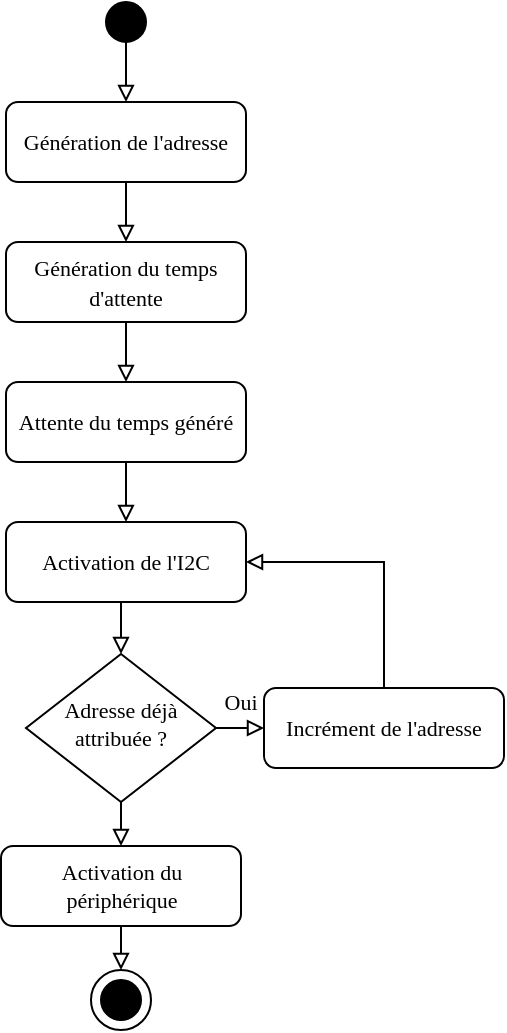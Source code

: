 <mxfile version="21.6.1" type="device">
  <diagram id="C5RBs43oDa-KdzZeNtuy" name="Page-1">
    <mxGraphModel dx="1647" dy="796" grid="1" gridSize="10" guides="1" tooltips="1" connect="1" arrows="1" fold="1" page="1" pageScale="1" pageWidth="827" pageHeight="1169" math="0" shadow="0">
      <root>
        <mxCell id="WIyWlLk6GJQsqaUBKTNV-0" />
        <mxCell id="WIyWlLk6GJQsqaUBKTNV-1" parent="WIyWlLk6GJQsqaUBKTNV-0" />
        <mxCell id="sJbp4u433FHdV_H70Yux-7" style="edgeStyle=orthogonalEdgeStyle;rounded=0;orthogonalLoop=1;jettySize=auto;html=1;exitX=0.5;exitY=1;exitDx=0;exitDy=0;entryX=0.5;entryY=0;entryDx=0;entryDy=0;endArrow=block;endFill=0;" parent="WIyWlLk6GJQsqaUBKTNV-1" source="WIyWlLk6GJQsqaUBKTNV-3" target="sJbp4u433FHdV_H70Yux-2" edge="1">
          <mxGeometry relative="1" as="geometry" />
        </mxCell>
        <mxCell id="WIyWlLk6GJQsqaUBKTNV-3" value="&lt;font face=&quot;computer modern&quot; style=&quot;font-size: 11px;&quot; data-font-src=&quot;https://fonts.googleapis.com/css?family=computer+modern&quot;&gt;Génération de l&#39;adresse&lt;/font&gt;" style="rounded=1;whiteSpace=wrap;html=1;fontSize=12;glass=0;strokeWidth=1;shadow=0;" parent="WIyWlLk6GJQsqaUBKTNV-1" vertex="1">
          <mxGeometry x="285" y="70" width="120" height="40" as="geometry" />
        </mxCell>
        <mxCell id="sJbp4u433FHdV_H70Yux-6" style="edgeStyle=orthogonalEdgeStyle;rounded=0;orthogonalLoop=1;jettySize=auto;html=1;exitX=0.5;exitY=1;exitDx=0;exitDy=0;entryX=0.5;entryY=0;entryDx=0;entryDy=0;endArrow=block;endFill=0;" parent="WIyWlLk6GJQsqaUBKTNV-1" source="sJbp4u433FHdV_H70Yux-0" target="WIyWlLk6GJQsqaUBKTNV-3" edge="1">
          <mxGeometry relative="1" as="geometry" />
        </mxCell>
        <mxCell id="sJbp4u433FHdV_H70Yux-0" value="" style="ellipse;whiteSpace=wrap;html=1;fillColor=#000000;" parent="WIyWlLk6GJQsqaUBKTNV-1" vertex="1">
          <mxGeometry x="335" y="20" width="20" height="20" as="geometry" />
        </mxCell>
        <mxCell id="sJbp4u433FHdV_H70Yux-11" style="edgeStyle=orthogonalEdgeStyle;rounded=0;orthogonalLoop=1;jettySize=auto;html=1;exitX=0.5;exitY=1;exitDx=0;exitDy=0;entryX=0.5;entryY=0;entryDx=0;entryDy=0;endArrow=block;endFill=0;" parent="WIyWlLk6GJQsqaUBKTNV-1" source="sJbp4u433FHdV_H70Yux-2" target="sJbp4u433FHdV_H70Yux-9" edge="1">
          <mxGeometry relative="1" as="geometry" />
        </mxCell>
        <mxCell id="sJbp4u433FHdV_H70Yux-2" value="&lt;font face=&quot;computer modern&quot; style=&quot;font-size: 11px;&quot; data-font-src=&quot;https://fonts.googleapis.com/css?family=computer+modern&quot;&gt;Génération du temps d&#39;attente&lt;/font&gt;" style="rounded=1;whiteSpace=wrap;html=1;fontSize=12;glass=0;strokeWidth=1;shadow=0;" parent="WIyWlLk6GJQsqaUBKTNV-1" vertex="1">
          <mxGeometry x="285" y="140" width="120" height="40" as="geometry" />
        </mxCell>
        <mxCell id="sJbp4u433FHdV_H70Yux-16" value="Oui" style="edgeStyle=orthogonalEdgeStyle;rounded=0;orthogonalLoop=1;jettySize=auto;html=1;exitX=1;exitY=0.5;exitDx=0;exitDy=0;entryX=0;entryY=0.5;entryDx=0;entryDy=0;endArrow=block;endFill=0;fontFamily=computer modern;fontSource=https%3A%2F%2Ffonts.googleapis.com%2Fcss%3Ffamily%3Dcomputer%2Bmodern;" parent="WIyWlLk6GJQsqaUBKTNV-1" source="sJbp4u433FHdV_H70Yux-8" target="sJbp4u433FHdV_H70Yux-15" edge="1">
          <mxGeometry y="13" relative="1" as="geometry">
            <mxPoint as="offset" />
          </mxGeometry>
        </mxCell>
        <mxCell id="sJbp4u433FHdV_H70Yux-19" style="edgeStyle=orthogonalEdgeStyle;rounded=0;orthogonalLoop=1;jettySize=auto;html=1;exitX=0.5;exitY=1;exitDx=0;exitDy=0;entryX=0.5;entryY=0;entryDx=0;entryDy=0;endArrow=block;endFill=0;" parent="WIyWlLk6GJQsqaUBKTNV-1" source="sJbp4u433FHdV_H70Yux-8" target="sJbp4u433FHdV_H70Yux-18" edge="1">
          <mxGeometry relative="1" as="geometry" />
        </mxCell>
        <mxCell id="sJbp4u433FHdV_H70Yux-8" value="&lt;font data-font-src=&quot;https://fonts.googleapis.com/css?family=computer+modern&quot; face=&quot;computer modern&quot;&gt;Adresse déjà attribuée ?&lt;/font&gt;" style="rhombus;whiteSpace=wrap;html=1;shadow=0;fontFamily=asap;fontSize=11;align=center;strokeWidth=1;spacing=6;spacingTop=-4;fontSource=https%3A%2F%2Ffonts.googleapis.com%2Fcss%3Ffamily%3Dasap;" parent="WIyWlLk6GJQsqaUBKTNV-1" vertex="1">
          <mxGeometry x="295" y="346" width="95" height="74" as="geometry" />
        </mxCell>
        <mxCell id="sJbp4u433FHdV_H70Yux-13" style="edgeStyle=orthogonalEdgeStyle;rounded=0;orthogonalLoop=1;jettySize=auto;html=1;exitX=0.5;exitY=1;exitDx=0;exitDy=0;entryX=0.5;entryY=0;entryDx=0;entryDy=0;endArrow=block;endFill=0;" parent="WIyWlLk6GJQsqaUBKTNV-1" source="sJbp4u433FHdV_H70Yux-9" target="sJbp4u433FHdV_H70Yux-12" edge="1">
          <mxGeometry relative="1" as="geometry" />
        </mxCell>
        <mxCell id="sJbp4u433FHdV_H70Yux-9" value="&lt;font data-font-src=&quot;https://fonts.googleapis.com/css?family=computer+modern&quot; face=&quot;computer modern&quot;&gt;Attente du temps généré&lt;/font&gt;" style="rounded=1;whiteSpace=wrap;html=1;fontSize=11;glass=0;strokeWidth=1;shadow=0;fontFamily=asap;fontSource=https%3A%2F%2Ffonts.googleapis.com%2Fcss%3Ffamily%3Dasap;" parent="WIyWlLk6GJQsqaUBKTNV-1" vertex="1">
          <mxGeometry x="285" y="210" width="120" height="40" as="geometry" />
        </mxCell>
        <mxCell id="sJbp4u433FHdV_H70Yux-14" style="edgeStyle=orthogonalEdgeStyle;rounded=0;orthogonalLoop=1;jettySize=auto;html=1;exitX=0.5;exitY=1;exitDx=0;exitDy=0;entryX=0.5;entryY=0;entryDx=0;entryDy=0;endArrow=block;endFill=0;" parent="WIyWlLk6GJQsqaUBKTNV-1" source="sJbp4u433FHdV_H70Yux-12" target="sJbp4u433FHdV_H70Yux-8" edge="1">
          <mxGeometry relative="1" as="geometry" />
        </mxCell>
        <mxCell id="sJbp4u433FHdV_H70Yux-12" value="&lt;font data-font-src=&quot;https://fonts.googleapis.com/css?family=computer+modern&quot; face=&quot;computer modern&quot;&gt;Activation de l&#39;I2C&lt;/font&gt;" style="rounded=1;whiteSpace=wrap;html=1;fontSize=11;glass=0;strokeWidth=1;shadow=0;fontFamily=asap;fontSource=https%3A%2F%2Ffonts.googleapis.com%2Fcss%3Ffamily%3Dasap;" parent="WIyWlLk6GJQsqaUBKTNV-1" vertex="1">
          <mxGeometry x="285" y="280" width="120" height="40" as="geometry" />
        </mxCell>
        <mxCell id="sJbp4u433FHdV_H70Yux-17" style="edgeStyle=orthogonalEdgeStyle;rounded=0;orthogonalLoop=1;jettySize=auto;html=1;exitX=0.5;exitY=0;exitDx=0;exitDy=0;entryX=1;entryY=0.5;entryDx=0;entryDy=0;endArrow=block;endFill=0;" parent="WIyWlLk6GJQsqaUBKTNV-1" source="sJbp4u433FHdV_H70Yux-15" target="sJbp4u433FHdV_H70Yux-12" edge="1">
          <mxGeometry relative="1" as="geometry" />
        </mxCell>
        <mxCell id="sJbp4u433FHdV_H70Yux-15" value="&lt;font data-font-src=&quot;https://fonts.googleapis.com/css?family=computer+modern&quot; face=&quot;computer modern&quot;&gt;Incrément de l&#39;adresse&lt;/font&gt;" style="rounded=1;whiteSpace=wrap;html=1;fontSize=11;glass=0;strokeWidth=1;shadow=0;fontFamily=asap;fontSource=https%3A%2F%2Ffonts.googleapis.com%2Fcss%3Ffamily%3Dasap;" parent="WIyWlLk6GJQsqaUBKTNV-1" vertex="1">
          <mxGeometry x="414" y="363" width="120" height="40" as="geometry" />
        </mxCell>
        <mxCell id="sJbp4u433FHdV_H70Yux-23" style="edgeStyle=orthogonalEdgeStyle;rounded=0;orthogonalLoop=1;jettySize=auto;html=1;exitX=0.5;exitY=1;exitDx=0;exitDy=0;entryX=0.5;entryY=0;entryDx=0;entryDy=0;endArrow=block;endFill=0;" parent="WIyWlLk6GJQsqaUBKTNV-1" source="sJbp4u433FHdV_H70Yux-18" target="sJbp4u433FHdV_H70Yux-20" edge="1">
          <mxGeometry relative="1" as="geometry" />
        </mxCell>
        <mxCell id="sJbp4u433FHdV_H70Yux-18" value="&lt;font data-font-src=&quot;https://fonts.googleapis.com/css?family=computer+modern&quot; face=&quot;computer modern&quot;&gt;Activation du périphérique&lt;/font&gt;" style="rounded=1;whiteSpace=wrap;html=1;fontSize=11;glass=0;strokeWidth=1;shadow=0;fontFamily=asap;fontSource=https%3A%2F%2Ffonts.googleapis.com%2Fcss%3Ffamily%3Dasap;" parent="WIyWlLk6GJQsqaUBKTNV-1" vertex="1">
          <mxGeometry x="282.5" y="442" width="120" height="40" as="geometry" />
        </mxCell>
        <mxCell id="sJbp4u433FHdV_H70Yux-20" value="" style="ellipse;whiteSpace=wrap;html=1;fillColor=none;" parent="WIyWlLk6GJQsqaUBKTNV-1" vertex="1">
          <mxGeometry x="327.5" y="504" width="30" height="30" as="geometry" />
        </mxCell>
        <mxCell id="sJbp4u433FHdV_H70Yux-21" value="" style="ellipse;whiteSpace=wrap;html=1;fillColor=#000000;" parent="WIyWlLk6GJQsqaUBKTNV-1" vertex="1">
          <mxGeometry x="332.5" y="509" width="20" height="20" as="geometry" />
        </mxCell>
      </root>
    </mxGraphModel>
  </diagram>
</mxfile>
